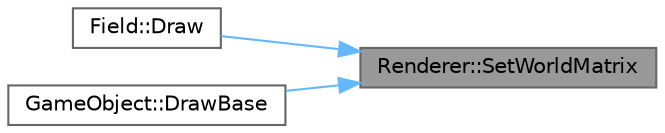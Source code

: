 digraph "Renderer::SetWorldMatrix"
{
 // LATEX_PDF_SIZE
  bgcolor="transparent";
  edge [fontname=Helvetica,fontsize=10,labelfontname=Helvetica,labelfontsize=10];
  node [fontname=Helvetica,fontsize=10,shape=box,height=0.2,width=0.4];
  rankdir="RL";
  Node1 [id="Node000001",label="Renderer::SetWorldMatrix",height=0.2,width=0.4,color="gray40", fillcolor="grey60", style="filled", fontcolor="black",tooltip="ワールド行列を設定"];
  Node1 -> Node2 [id="edge1_Node000001_Node000002",dir="back",color="steelblue1",style="solid",tooltip=" "];
  Node2 [id="Node000002",label="Field::Draw",height=0.2,width=0.4,color="grey40", fillcolor="white", style="filled",URL="$class_field.html#a90e0b607ceff98e9b7e6c02e592e9fb9",tooltip="オブジェクトの描画処理を行います。"];
  Node1 -> Node3 [id="edge2_Node000001_Node000003",dir="back",color="steelblue1",style="solid",tooltip=" "];
  Node3 [id="Node000003",label="GameObject::DrawBase",height=0.2,width=0.4,color="grey40", fillcolor="white", style="filled",URL="$class_game_object.html#a7540ba7129a1e4ea5e2a728feaf7bccf",tooltip="オブジェクトとその子オブジェクト、コンポーネントを描画します。"];
}
